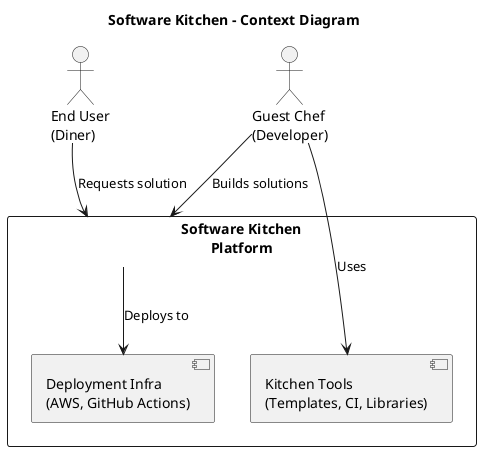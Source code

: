 @startuml SoftwareKitchenContext

title Software Kitchen – Context Diagram

actor "End User\n(Diner)" as EndUser
actor "Guest Chef\n(Developer)" as Chef

rectangle "Software Kitchen\nPlatform" as SK {
  [Kitchen Tools\n(Templates, CI, Libraries)] as Tools
  [Deployment Infra\n(AWS, GitHub Actions)] as Infra
}

EndUser --> SK : Requests solution
Chef --> SK : Builds solutions
Chef --> Tools : Uses
SK --> Infra : Deploys to

@enduml
